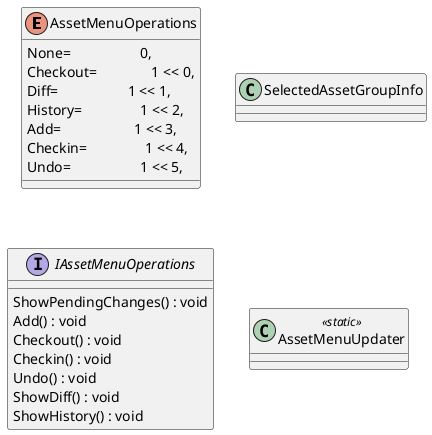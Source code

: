 @startuml
enum AssetMenuOperations {
    None=                   0,
    Checkout=               1 << 0,
    Diff=                   1 << 1,
    History=                1 << 2,
    Add=                    1 << 3,
    Checkin=                1 << 4,
    Undo=                   1 << 5,
}
class SelectedAssetGroupInfo {
}
interface IAssetMenuOperations {
    ShowPendingChanges() : void
    Add() : void
    Checkout() : void
    Checkin() : void
    Undo() : void
    ShowDiff() : void
    ShowHistory() : void
}
class AssetMenuUpdater <<static>> {
}
@enduml
